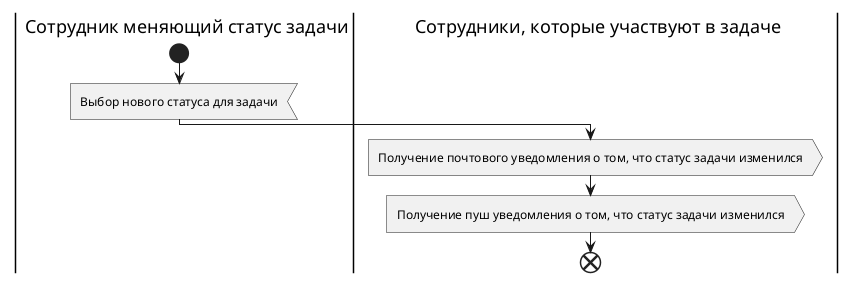 @startuml editingTask
'https://plantuml.com/activity-diagram-beta

|C1| Сотрудник меняющий статус задачи
|С2| Сотрудники, которые участвуют в задаче
|C1| 
start
    :Выбор нового статуса для задачи<    
    |С2|
    :Получение почтового уведомления о том, что статус задачи изменился>
    :Получение пуш уведомления о том, что статус задачи изменился>
end



@enduml
